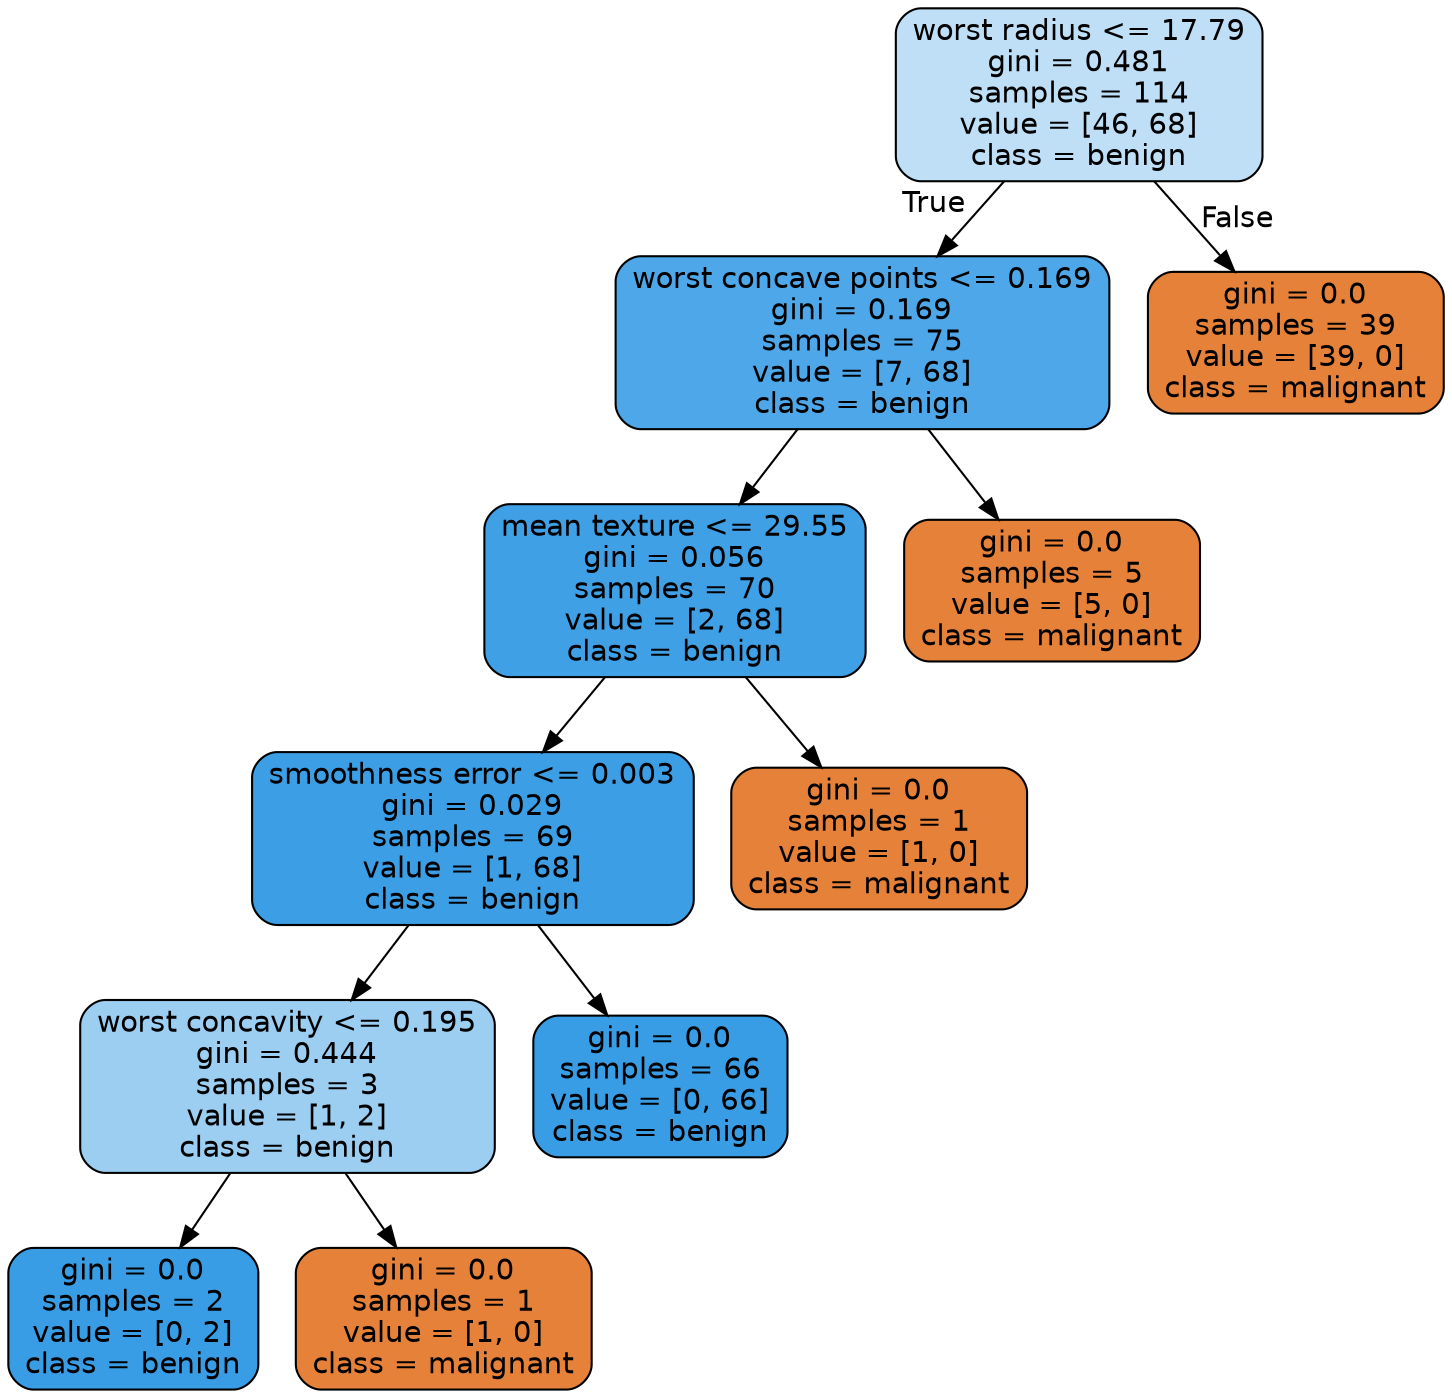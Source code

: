 digraph Tree {
node [shape=box, style="filled, rounded", color="black", fontname=helvetica] ;
edge [fontname=helvetica] ;
0 [label="worst radius <= 17.79\ngini = 0.481\nsamples = 114\nvalue = [46, 68]\nclass = benign", fillcolor="#bfdff7"] ;
1 [label="worst concave points <= 0.169\ngini = 0.169\nsamples = 75\nvalue = [7, 68]\nclass = benign", fillcolor="#4da7e8"] ;
0 -> 1 [labeldistance=2.5, labelangle=45, headlabel="True"] ;
2 [label="mean texture <= 29.55\ngini = 0.056\nsamples = 70\nvalue = [2, 68]\nclass = benign", fillcolor="#3fa0e6"] ;
1 -> 2 ;
3 [label="smoothness error <= 0.003\ngini = 0.029\nsamples = 69\nvalue = [1, 68]\nclass = benign", fillcolor="#3c9ee5"] ;
2 -> 3 ;
4 [label="worst concavity <= 0.195\ngini = 0.444\nsamples = 3\nvalue = [1, 2]\nclass = benign", fillcolor="#9ccef2"] ;
3 -> 4 ;
5 [label="gini = 0.0\nsamples = 2\nvalue = [0, 2]\nclass = benign", fillcolor="#399de5"] ;
4 -> 5 ;
6 [label="gini = 0.0\nsamples = 1\nvalue = [1, 0]\nclass = malignant", fillcolor="#e58139"] ;
4 -> 6 ;
7 [label="gini = 0.0\nsamples = 66\nvalue = [0, 66]\nclass = benign", fillcolor="#399de5"] ;
3 -> 7 ;
8 [label="gini = 0.0\nsamples = 1\nvalue = [1, 0]\nclass = malignant", fillcolor="#e58139"] ;
2 -> 8 ;
9 [label="gini = 0.0\nsamples = 5\nvalue = [5, 0]\nclass = malignant", fillcolor="#e58139"] ;
1 -> 9 ;
10 [label="gini = 0.0\nsamples = 39\nvalue = [39, 0]\nclass = malignant", fillcolor="#e58139"] ;
0 -> 10 [labeldistance=2.5, labelangle=-45, headlabel="False"] ;
}